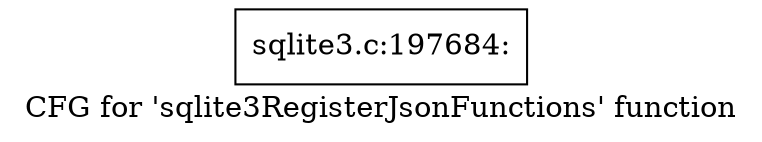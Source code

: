 digraph "CFG for 'sqlite3RegisterJsonFunctions' function" {
	label="CFG for 'sqlite3RegisterJsonFunctions' function";

	Node0x55c0fa7c4b20 [shape=record,label="{sqlite3.c:197684:}"];
}

